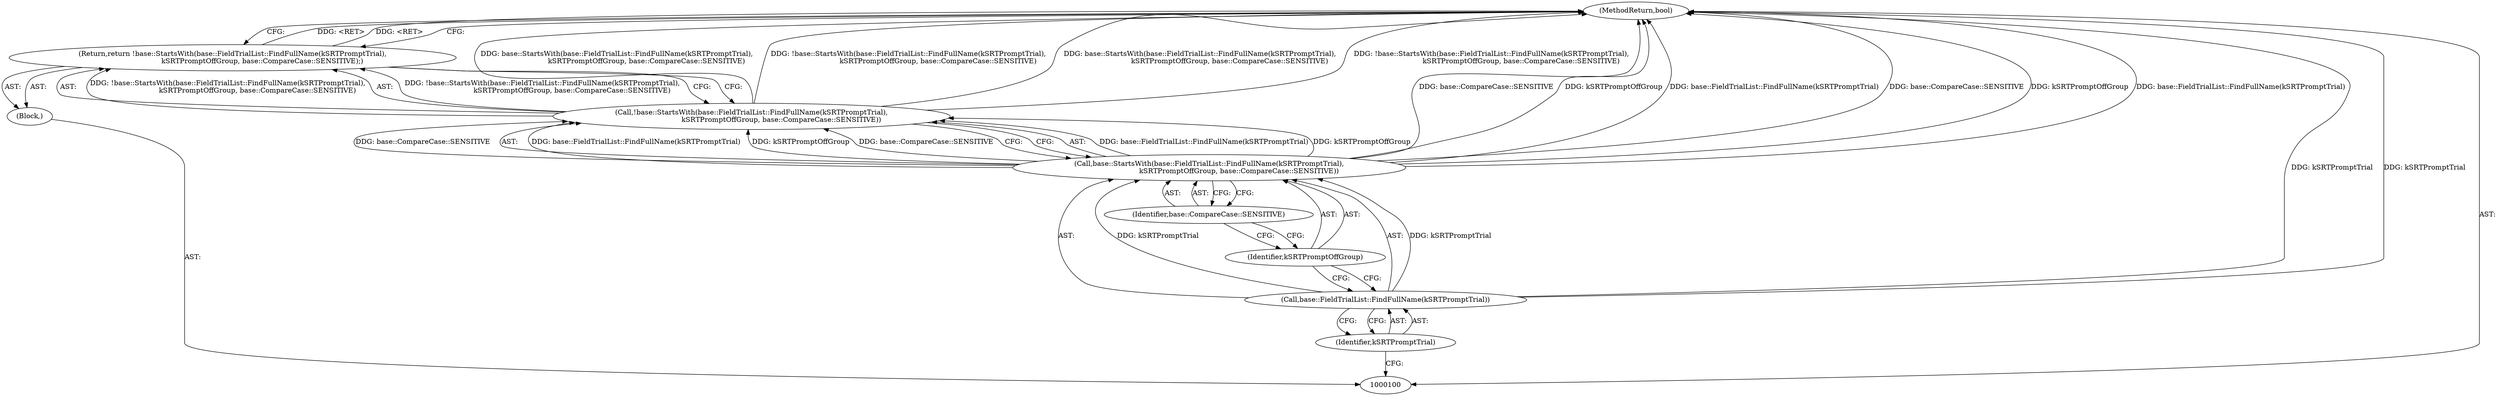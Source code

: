 digraph "0_Chrome_3e5dae3b38fdb566fb2b7183e810b82eb3ce6f21_1" {
"1000109" [label="(MethodReturn,bool)"];
"1000101" [label="(Block,)"];
"1000104" [label="(Call,base::StartsWith(base::FieldTrialList::FindFullName(kSRTPromptTrial),\n                           kSRTPromptOffGroup, base::CompareCase::SENSITIVE))"];
"1000102" [label="(Return,return !base::StartsWith(base::FieldTrialList::FindFullName(kSRTPromptTrial),\n                           kSRTPromptOffGroup, base::CompareCase::SENSITIVE);)"];
"1000105" [label="(Call,base::FieldTrialList::FindFullName(kSRTPromptTrial))"];
"1000106" [label="(Identifier,kSRTPromptTrial)"];
"1000103" [label="(Call,!base::StartsWith(base::FieldTrialList::FindFullName(kSRTPromptTrial),\n                           kSRTPromptOffGroup, base::CompareCase::SENSITIVE))"];
"1000107" [label="(Identifier,kSRTPromptOffGroup)"];
"1000108" [label="(Identifier,base::CompareCase::SENSITIVE)"];
"1000109" -> "1000100"  [label="AST: "];
"1000109" -> "1000102"  [label="CFG: "];
"1000104" -> "1000109"  [label="DDG: base::CompareCase::SENSITIVE"];
"1000104" -> "1000109"  [label="DDG: kSRTPromptOffGroup"];
"1000104" -> "1000109"  [label="DDG: base::FieldTrialList::FindFullName(kSRTPromptTrial)"];
"1000103" -> "1000109"  [label="DDG: base::StartsWith(base::FieldTrialList::FindFullName(kSRTPromptTrial),\n                           kSRTPromptOffGroup, base::CompareCase::SENSITIVE)"];
"1000103" -> "1000109"  [label="DDG: !base::StartsWith(base::FieldTrialList::FindFullName(kSRTPromptTrial),\n                           kSRTPromptOffGroup, base::CompareCase::SENSITIVE)"];
"1000105" -> "1000109"  [label="DDG: kSRTPromptTrial"];
"1000102" -> "1000109"  [label="DDG: <RET>"];
"1000101" -> "1000100"  [label="AST: "];
"1000102" -> "1000101"  [label="AST: "];
"1000104" -> "1000103"  [label="AST: "];
"1000104" -> "1000108"  [label="CFG: "];
"1000105" -> "1000104"  [label="AST: "];
"1000107" -> "1000104"  [label="AST: "];
"1000108" -> "1000104"  [label="AST: "];
"1000103" -> "1000104"  [label="CFG: "];
"1000104" -> "1000109"  [label="DDG: base::CompareCase::SENSITIVE"];
"1000104" -> "1000109"  [label="DDG: kSRTPromptOffGroup"];
"1000104" -> "1000109"  [label="DDG: base::FieldTrialList::FindFullName(kSRTPromptTrial)"];
"1000104" -> "1000103"  [label="DDG: base::FieldTrialList::FindFullName(kSRTPromptTrial)"];
"1000104" -> "1000103"  [label="DDG: kSRTPromptOffGroup"];
"1000104" -> "1000103"  [label="DDG: base::CompareCase::SENSITIVE"];
"1000105" -> "1000104"  [label="DDG: kSRTPromptTrial"];
"1000102" -> "1000101"  [label="AST: "];
"1000102" -> "1000103"  [label="CFG: "];
"1000103" -> "1000102"  [label="AST: "];
"1000109" -> "1000102"  [label="CFG: "];
"1000102" -> "1000109"  [label="DDG: <RET>"];
"1000103" -> "1000102"  [label="DDG: !base::StartsWith(base::FieldTrialList::FindFullName(kSRTPromptTrial),\n                           kSRTPromptOffGroup, base::CompareCase::SENSITIVE)"];
"1000105" -> "1000104"  [label="AST: "];
"1000105" -> "1000106"  [label="CFG: "];
"1000106" -> "1000105"  [label="AST: "];
"1000107" -> "1000105"  [label="CFG: "];
"1000105" -> "1000109"  [label="DDG: kSRTPromptTrial"];
"1000105" -> "1000104"  [label="DDG: kSRTPromptTrial"];
"1000106" -> "1000105"  [label="AST: "];
"1000106" -> "1000100"  [label="CFG: "];
"1000105" -> "1000106"  [label="CFG: "];
"1000103" -> "1000102"  [label="AST: "];
"1000103" -> "1000104"  [label="CFG: "];
"1000104" -> "1000103"  [label="AST: "];
"1000102" -> "1000103"  [label="CFG: "];
"1000103" -> "1000109"  [label="DDG: base::StartsWith(base::FieldTrialList::FindFullName(kSRTPromptTrial),\n                           kSRTPromptOffGroup, base::CompareCase::SENSITIVE)"];
"1000103" -> "1000109"  [label="DDG: !base::StartsWith(base::FieldTrialList::FindFullName(kSRTPromptTrial),\n                           kSRTPromptOffGroup, base::CompareCase::SENSITIVE)"];
"1000103" -> "1000102"  [label="DDG: !base::StartsWith(base::FieldTrialList::FindFullName(kSRTPromptTrial),\n                           kSRTPromptOffGroup, base::CompareCase::SENSITIVE)"];
"1000104" -> "1000103"  [label="DDG: base::FieldTrialList::FindFullName(kSRTPromptTrial)"];
"1000104" -> "1000103"  [label="DDG: kSRTPromptOffGroup"];
"1000104" -> "1000103"  [label="DDG: base::CompareCase::SENSITIVE"];
"1000107" -> "1000104"  [label="AST: "];
"1000107" -> "1000105"  [label="CFG: "];
"1000108" -> "1000107"  [label="CFG: "];
"1000108" -> "1000104"  [label="AST: "];
"1000108" -> "1000107"  [label="CFG: "];
"1000104" -> "1000108"  [label="CFG: "];
}

